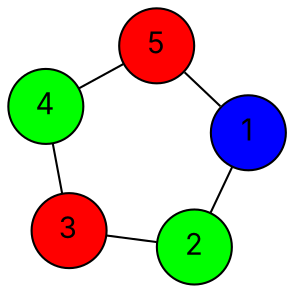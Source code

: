 graph G {
  layout=neato;
  overlap=false;
  splines=true;
  node [shape=circle, style=filled, fontname=Inter];
  1 [label="1", fillcolor="blue", tooltip="v1 color 2"];
  2 [label="2", fillcolor="green", tooltip="v2 color 1"];
  3 [label="3", fillcolor="red", tooltip="v3 color 0"];
  4 [label="4", fillcolor="green", tooltip="v4 color 1"];
  5 [label="5", fillcolor="red", tooltip="v5 color 0"];
  1 -- 2;
  1 -- 5;
  2 -- 3;
  3 -- 4;
  4 -- 5;
}
